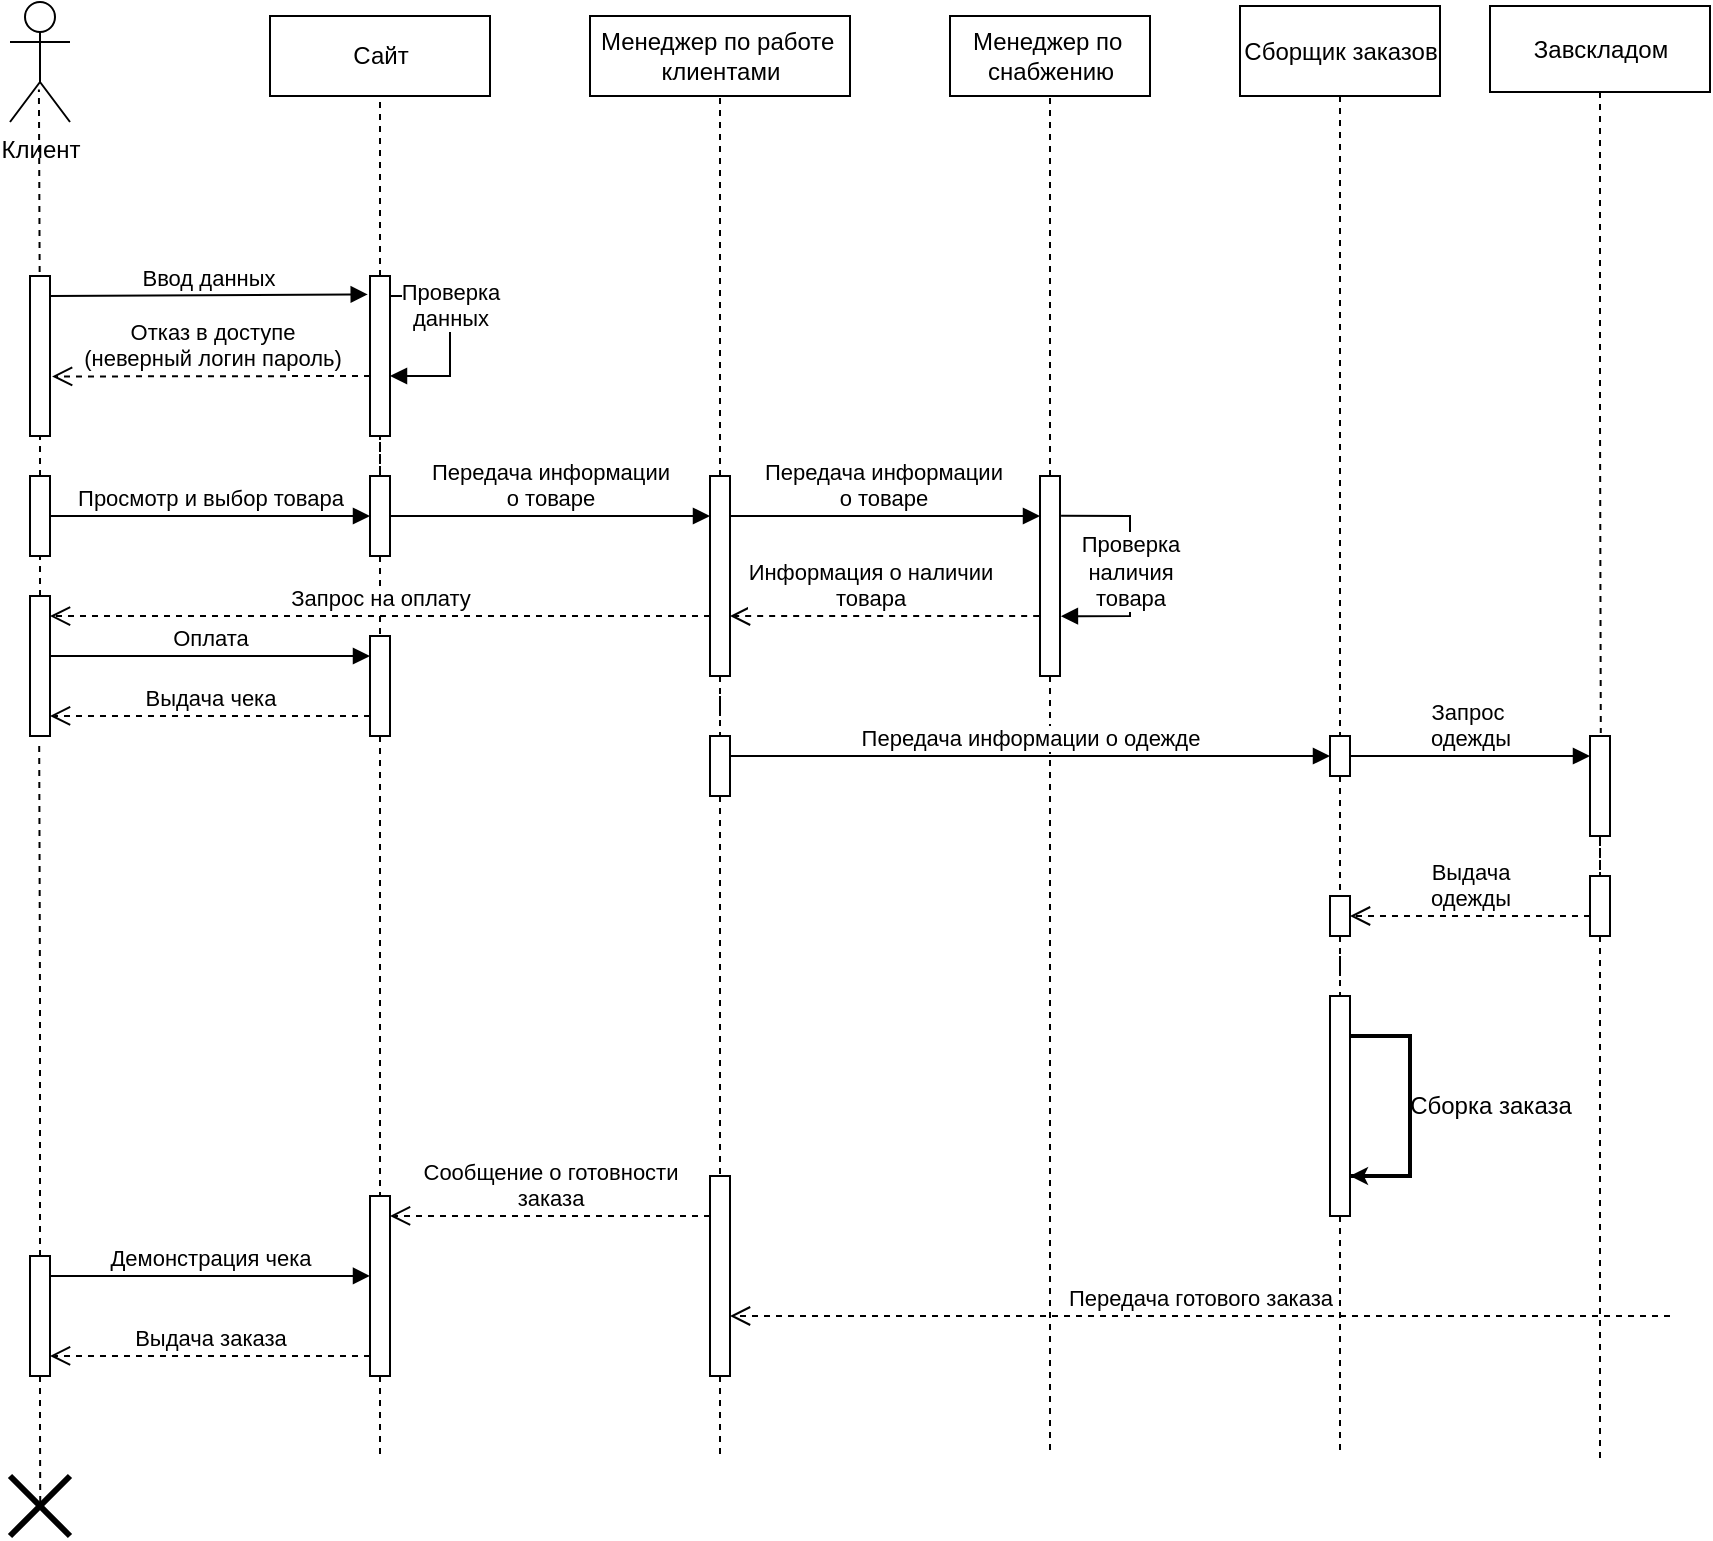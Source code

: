 <mxfile version="20.8.16" type="github">
  <diagram name="Страница 1" id="m2RSqw12BbcM5WCUWQPT">
    <mxGraphModel dx="1434" dy="764" grid="1" gridSize="10" guides="1" tooltips="1" connect="1" arrows="1" fold="1" page="1" pageScale="1" pageWidth="827" pageHeight="1169" math="0" shadow="0">
      <root>
        <mxCell id="0" />
        <mxCell id="1" parent="0" />
        <mxCell id="IIu5eBHM4CLS01pk-B7N-1" value="Клиент" style="shape=umlActor;verticalLabelPosition=bottom;verticalAlign=top;html=1;" vertex="1" parent="1">
          <mxGeometry x="110" y="23" width="30" height="60" as="geometry" />
        </mxCell>
        <mxCell id="IIu5eBHM4CLS01pk-B7N-2" value="Сайт" style="html=1;" vertex="1" parent="1">
          <mxGeometry x="240" y="30" width="110" height="40" as="geometry" />
        </mxCell>
        <mxCell id="IIu5eBHM4CLS01pk-B7N-3" value="Менеджер по работе&amp;nbsp;&lt;br&gt;клиентами" style="html=1;" vertex="1" parent="1">
          <mxGeometry x="400" y="30" width="130" height="40" as="geometry" />
        </mxCell>
        <mxCell id="IIu5eBHM4CLS01pk-B7N-4" value="Менеджер по&amp;nbsp;&lt;br&gt;снабжению" style="html=1;" vertex="1" parent="1">
          <mxGeometry x="580" y="30" width="100" height="40" as="geometry" />
        </mxCell>
        <mxCell id="IIu5eBHM4CLS01pk-B7N-5" style="edgeStyle=orthogonalEdgeStyle;rounded=0;orthogonalLoop=1;jettySize=auto;html=1;endArrow=none;endFill=0;dashed=1;" edge="1" parent="1" source="IIu5eBHM4CLS01pk-B7N-6" target="IIu5eBHM4CLS01pk-B7N-34">
          <mxGeometry relative="1" as="geometry">
            <mxPoint x="775.0" y="401.515" as="targetPoint" />
          </mxGeometry>
        </mxCell>
        <mxCell id="IIu5eBHM4CLS01pk-B7N-6" value="Сборщик заказов" style="html=1;" vertex="1" parent="1">
          <mxGeometry x="725" y="25" width="100" height="45" as="geometry" />
        </mxCell>
        <mxCell id="IIu5eBHM4CLS01pk-B7N-7" style="edgeStyle=orthogonalEdgeStyle;rounded=0;orthogonalLoop=1;jettySize=auto;html=1;entryX=0.482;entryY=0.729;entryDx=0;entryDy=0;entryPerimeter=0;dashed=1;endArrow=none;endFill=0;startArrow=none;" edge="1" parent="1" source="IIu5eBHM4CLS01pk-B7N-64" target="IIu5eBHM4CLS01pk-B7N-1">
          <mxGeometry relative="1" as="geometry" />
        </mxCell>
        <mxCell id="IIu5eBHM4CLS01pk-B7N-8" value="" style="html=1;points=[];perimeter=orthogonalPerimeter;" vertex="1" parent="1">
          <mxGeometry x="120" y="160" width="10" height="80" as="geometry" />
        </mxCell>
        <mxCell id="IIu5eBHM4CLS01pk-B7N-9" style="edgeStyle=orthogonalEdgeStyle;rounded=0;orthogonalLoop=1;jettySize=auto;html=1;endArrow=none;endFill=0;dashed=1;entryX=0.54;entryY=-0.029;entryDx=0;entryDy=0;entryPerimeter=0;" edge="1" parent="1" source="IIu5eBHM4CLS01pk-B7N-10" target="IIu5eBHM4CLS01pk-B7N-39">
          <mxGeometry relative="1" as="geometry">
            <mxPoint x="905.0" y="380" as="targetPoint" />
          </mxGeometry>
        </mxCell>
        <mxCell id="IIu5eBHM4CLS01pk-B7N-10" value="Завскладом" style="html=1;" vertex="1" parent="1">
          <mxGeometry x="850" y="25" width="110" height="43" as="geometry" />
        </mxCell>
        <mxCell id="IIu5eBHM4CLS01pk-B7N-13" style="edgeStyle=orthogonalEdgeStyle;rounded=0;orthogonalLoop=1;jettySize=auto;html=1;entryX=0.5;entryY=1;entryDx=0;entryDy=0;dashed=1;endArrow=none;endFill=0;" edge="1" parent="1" source="IIu5eBHM4CLS01pk-B7N-14" target="IIu5eBHM4CLS01pk-B7N-2">
          <mxGeometry relative="1" as="geometry" />
        </mxCell>
        <mxCell id="IIu5eBHM4CLS01pk-B7N-14" value="" style="html=1;points=[];perimeter=orthogonalPerimeter;" vertex="1" parent="1">
          <mxGeometry x="290" y="160" width="10" height="80" as="geometry" />
        </mxCell>
        <mxCell id="IIu5eBHM4CLS01pk-B7N-15" value="Ввод данных" style="html=1;verticalAlign=bottom;endArrow=block;rounded=0;entryX=-0.114;entryY=0.115;entryDx=0;entryDy=0;entryPerimeter=0;" edge="1" parent="1" target="IIu5eBHM4CLS01pk-B7N-14">
          <mxGeometry width="80" relative="1" as="geometry">
            <mxPoint x="130" y="170" as="sourcePoint" />
            <mxPoint x="210" y="170" as="targetPoint" />
          </mxGeometry>
        </mxCell>
        <mxCell id="IIu5eBHM4CLS01pk-B7N-16" value="Отказ в доступе&lt;br&gt;(неверный логин пароль)" style="html=1;verticalAlign=bottom;endArrow=open;dashed=1;endSize=8;rounded=0;entryX=1.104;entryY=0.628;entryDx=0;entryDy=0;entryPerimeter=0;exitX=0;exitY=0.625;exitDx=0;exitDy=0;exitPerimeter=0;" edge="1" parent="1" source="IIu5eBHM4CLS01pk-B7N-14" target="IIu5eBHM4CLS01pk-B7N-8">
          <mxGeometry relative="1" as="geometry">
            <mxPoint x="290" y="200" as="sourcePoint" />
            <mxPoint x="210" y="200" as="targetPoint" />
          </mxGeometry>
        </mxCell>
        <mxCell id="IIu5eBHM4CLS01pk-B7N-17" value="Проверка&lt;br&gt;данных" style="html=1;verticalAlign=bottom;endArrow=block;rounded=0;entryX=1;entryY=0.625;entryDx=0;entryDy=0;entryPerimeter=0;" edge="1" parent="1" target="IIu5eBHM4CLS01pk-B7N-14">
          <mxGeometry width="80" relative="1" as="geometry">
            <mxPoint x="300" y="170" as="sourcePoint" />
            <mxPoint x="310" y="200" as="targetPoint" />
            <Array as="points">
              <mxPoint x="330" y="170" />
              <mxPoint x="330" y="210" />
            </Array>
            <mxPoint as="offset" />
          </mxGeometry>
        </mxCell>
        <mxCell id="IIu5eBHM4CLS01pk-B7N-18" value="" style="html=1;points=[];perimeter=orthogonalPerimeter;" vertex="1" parent="1">
          <mxGeometry x="120" y="260" width="10" height="40" as="geometry" />
        </mxCell>
        <mxCell id="IIu5eBHM4CLS01pk-B7N-19" style="edgeStyle=orthogonalEdgeStyle;rounded=0;orthogonalLoop=1;jettySize=auto;html=1;entryX=0.5;entryY=1;entryDx=0;entryDy=0;entryPerimeter=0;endArrow=none;endFill=0;dashed=1;" edge="1" parent="1" source="IIu5eBHM4CLS01pk-B7N-21" target="IIu5eBHM4CLS01pk-B7N-14">
          <mxGeometry relative="1" as="geometry" />
        </mxCell>
        <mxCell id="IIu5eBHM4CLS01pk-B7N-20" style="edgeStyle=orthogonalEdgeStyle;rounded=0;orthogonalLoop=1;jettySize=auto;html=1;dashed=1;endArrow=none;endFill=0;startArrow=none;" edge="1" parent="1" source="IIu5eBHM4CLS01pk-B7N-66" target="IIu5eBHM4CLS01pk-B7N-56">
          <mxGeometry relative="1" as="geometry" />
        </mxCell>
        <mxCell id="IIu5eBHM4CLS01pk-B7N-21" value="" style="html=1;points=[];perimeter=orthogonalPerimeter;" vertex="1" parent="1">
          <mxGeometry x="290" y="260" width="10" height="40" as="geometry" />
        </mxCell>
        <mxCell id="IIu5eBHM4CLS01pk-B7N-22" value="Просмотр и выбор товара" style="html=1;verticalAlign=bottom;endArrow=block;rounded=0;entryX=0;entryY=0.5;entryDx=0;entryDy=0;entryPerimeter=0;exitX=1;exitY=0.5;exitDx=0;exitDy=0;exitPerimeter=0;" edge="1" parent="1" source="IIu5eBHM4CLS01pk-B7N-18" target="IIu5eBHM4CLS01pk-B7N-21">
          <mxGeometry width="80" relative="1" as="geometry">
            <mxPoint x="130" y="260" as="sourcePoint" />
            <mxPoint x="210" y="260" as="targetPoint" />
          </mxGeometry>
        </mxCell>
        <mxCell id="IIu5eBHM4CLS01pk-B7N-23" style="edgeStyle=orthogonalEdgeStyle;rounded=0;orthogonalLoop=1;jettySize=auto;html=1;entryX=0.5;entryY=1;entryDx=0;entryDy=0;endArrow=none;endFill=0;dashed=1;" edge="1" parent="1" source="IIu5eBHM4CLS01pk-B7N-25" target="IIu5eBHM4CLS01pk-B7N-3">
          <mxGeometry relative="1" as="geometry" />
        </mxCell>
        <mxCell id="IIu5eBHM4CLS01pk-B7N-24" style="edgeStyle=orthogonalEdgeStyle;rounded=0;orthogonalLoop=1;jettySize=auto;html=1;entryX=0.5;entryY=0;entryDx=0;entryDy=0;entryPerimeter=0;endArrow=none;endFill=0;dashed=1;" edge="1" parent="1" source="IIu5eBHM4CLS01pk-B7N-25" target="IIu5eBHM4CLS01pk-B7N-36">
          <mxGeometry relative="1" as="geometry" />
        </mxCell>
        <mxCell id="IIu5eBHM4CLS01pk-B7N-25" value="" style="html=1;points=[];perimeter=orthogonalPerimeter;" vertex="1" parent="1">
          <mxGeometry x="460" y="260" width="10" height="100" as="geometry" />
        </mxCell>
        <mxCell id="IIu5eBHM4CLS01pk-B7N-26" value="Передача информации&lt;br&gt;о товаре" style="html=1;verticalAlign=bottom;endArrow=block;rounded=0;entryX=0;entryY=0.2;entryDx=0;entryDy=0;entryPerimeter=0;" edge="1" parent="1" target="IIu5eBHM4CLS01pk-B7N-25">
          <mxGeometry width="80" relative="1" as="geometry">
            <mxPoint x="300" y="280" as="sourcePoint" />
            <mxPoint x="380" y="280" as="targetPoint" />
          </mxGeometry>
        </mxCell>
        <mxCell id="IIu5eBHM4CLS01pk-B7N-27" style="edgeStyle=orthogonalEdgeStyle;rounded=0;orthogonalLoop=1;jettySize=auto;html=1;entryX=0.5;entryY=1;entryDx=0;entryDy=0;endArrow=none;endFill=0;dashed=1;" edge="1" parent="1" source="IIu5eBHM4CLS01pk-B7N-29" target="IIu5eBHM4CLS01pk-B7N-4">
          <mxGeometry relative="1" as="geometry" />
        </mxCell>
        <mxCell id="IIu5eBHM4CLS01pk-B7N-28" style="edgeStyle=orthogonalEdgeStyle;rounded=0;orthogonalLoop=1;jettySize=auto;html=1;dashed=1;endArrow=none;endFill=0;" edge="1" parent="1" source="IIu5eBHM4CLS01pk-B7N-29">
          <mxGeometry relative="1" as="geometry">
            <mxPoint x="630" y="750" as="targetPoint" />
          </mxGeometry>
        </mxCell>
        <mxCell id="IIu5eBHM4CLS01pk-B7N-29" value="" style="html=1;points=[];perimeter=orthogonalPerimeter;" vertex="1" parent="1">
          <mxGeometry x="625" y="260" width="10" height="100" as="geometry" />
        </mxCell>
        <mxCell id="IIu5eBHM4CLS01pk-B7N-30" value="Передача информации&amp;nbsp;&lt;br&gt;о товаре&amp;nbsp;" style="html=1;verticalAlign=bottom;endArrow=block;rounded=0;" edge="1" parent="1" target="IIu5eBHM4CLS01pk-B7N-29">
          <mxGeometry width="80" relative="1" as="geometry">
            <mxPoint x="470" y="280" as="sourcePoint" />
            <mxPoint x="620" y="280" as="targetPoint" />
          </mxGeometry>
        </mxCell>
        <mxCell id="IIu5eBHM4CLS01pk-B7N-31" value="Проверка&lt;br&gt;наличия&lt;br&gt;товара" style="html=1;verticalAlign=bottom;endArrow=block;rounded=0;exitX=1.053;exitY=0.199;exitDx=0;exitDy=0;exitPerimeter=0;entryX=1.046;entryY=0.701;entryDx=0;entryDy=0;entryPerimeter=0;" edge="1" parent="1" source="IIu5eBHM4CLS01pk-B7N-29" target="IIu5eBHM4CLS01pk-B7N-29">
          <mxGeometry x="0.419" width="80" relative="1" as="geometry">
            <mxPoint x="640" y="280" as="sourcePoint" />
            <mxPoint x="640" y="330" as="targetPoint" />
            <Array as="points">
              <mxPoint x="670" y="280" />
              <mxPoint x="670" y="330" />
            </Array>
            <mxPoint as="offset" />
          </mxGeometry>
        </mxCell>
        <mxCell id="IIu5eBHM4CLS01pk-B7N-32" value="Информация о наличии&lt;br&gt;товара" style="html=1;verticalAlign=bottom;endArrow=open;dashed=1;endSize=8;rounded=0;exitX=-0.042;exitY=0.7;exitDx=0;exitDy=0;exitPerimeter=0;" edge="1" parent="1" source="IIu5eBHM4CLS01pk-B7N-29" target="IIu5eBHM4CLS01pk-B7N-25">
          <mxGeometry x="0.094" relative="1" as="geometry">
            <mxPoint x="620" y="330" as="sourcePoint" />
            <mxPoint x="540" y="330" as="targetPoint" />
            <mxPoint as="offset" />
          </mxGeometry>
        </mxCell>
        <mxCell id="IIu5eBHM4CLS01pk-B7N-33" style="edgeStyle=orthogonalEdgeStyle;rounded=0;orthogonalLoop=1;jettySize=auto;html=1;endArrow=none;endFill=0;dashed=1;entryX=0.5;entryY=0;entryDx=0;entryDy=0;entryPerimeter=0;startArrow=none;" edge="1" parent="1" source="IIu5eBHM4CLS01pk-B7N-62" target="IIu5eBHM4CLS01pk-B7N-43">
          <mxGeometry relative="1" as="geometry">
            <mxPoint x="775" y="460" as="targetPoint" />
          </mxGeometry>
        </mxCell>
        <mxCell id="IIu5eBHM4CLS01pk-B7N-34" value="" style="html=1;points=[];perimeter=orthogonalPerimeter;" vertex="1" parent="1">
          <mxGeometry x="770" y="390" width="10" height="20" as="geometry" />
        </mxCell>
        <mxCell id="IIu5eBHM4CLS01pk-B7N-35" style="edgeStyle=orthogonalEdgeStyle;rounded=0;orthogonalLoop=1;jettySize=auto;html=1;dashed=1;endArrow=none;endFill=0;" edge="1" parent="1" source="IIu5eBHM4CLS01pk-B7N-36">
          <mxGeometry relative="1" as="geometry">
            <mxPoint x="465" y="650" as="targetPoint" />
          </mxGeometry>
        </mxCell>
        <mxCell id="IIu5eBHM4CLS01pk-B7N-36" value="" style="html=1;points=[];perimeter=orthogonalPerimeter;" vertex="1" parent="1">
          <mxGeometry x="460" y="390" width="10" height="30" as="geometry" />
        </mxCell>
        <mxCell id="IIu5eBHM4CLS01pk-B7N-37" value="Передача информации о одежде" style="html=1;verticalAlign=bottom;endArrow=block;rounded=0;" edge="1" parent="1">
          <mxGeometry width="80" relative="1" as="geometry">
            <mxPoint x="470" y="400" as="sourcePoint" />
            <mxPoint x="770" y="400" as="targetPoint" />
          </mxGeometry>
        </mxCell>
        <mxCell id="IIu5eBHM4CLS01pk-B7N-38" style="edgeStyle=orthogonalEdgeStyle;rounded=0;orthogonalLoop=1;jettySize=auto;html=1;dashed=1;endArrow=none;endFill=0;" edge="1" parent="1" source="IIu5eBHM4CLS01pk-B7N-39" target="IIu5eBHM4CLS01pk-B7N-61">
          <mxGeometry relative="1" as="geometry" />
        </mxCell>
        <mxCell id="IIu5eBHM4CLS01pk-B7N-39" value="" style="html=1;points=[];perimeter=orthogonalPerimeter;" vertex="1" parent="1">
          <mxGeometry x="900" y="390" width="10" height="50" as="geometry" />
        </mxCell>
        <mxCell id="IIu5eBHM4CLS01pk-B7N-40" value="Запрос&amp;nbsp;&lt;br&gt;одежды" style="html=1;verticalAlign=bottom;endArrow=block;rounded=0;entryX=0;entryY=0.2;entryDx=0;entryDy=0;entryPerimeter=0;" edge="1" parent="1" target="IIu5eBHM4CLS01pk-B7N-39">
          <mxGeometry width="80" relative="1" as="geometry">
            <mxPoint x="780" y="400" as="sourcePoint" />
            <mxPoint x="860" y="400" as="targetPoint" />
          </mxGeometry>
        </mxCell>
        <mxCell id="IIu5eBHM4CLS01pk-B7N-41" value="Выдача&lt;br&gt;одежды" style="html=1;verticalAlign=bottom;endArrow=open;dashed=1;endSize=8;rounded=0;exitX=0;exitY=0.667;exitDx=0;exitDy=0;exitPerimeter=0;" edge="1" parent="1" source="IIu5eBHM4CLS01pk-B7N-61">
          <mxGeometry relative="1" as="geometry">
            <mxPoint x="900" y="440" as="sourcePoint" />
            <mxPoint x="780" y="480" as="targetPoint" />
          </mxGeometry>
        </mxCell>
        <mxCell id="IIu5eBHM4CLS01pk-B7N-42" style="edgeStyle=orthogonalEdgeStyle;rounded=0;orthogonalLoop=1;jettySize=auto;html=1;endArrow=none;endFill=0;dashed=1;" edge="1" parent="1" source="IIu5eBHM4CLS01pk-B7N-43">
          <mxGeometry relative="1" as="geometry">
            <mxPoint x="775" y="750" as="targetPoint" />
          </mxGeometry>
        </mxCell>
        <mxCell id="IIu5eBHM4CLS01pk-B7N-43" value="" style="html=1;points=[];perimeter=orthogonalPerimeter;" vertex="1" parent="1">
          <mxGeometry x="770" y="520" width="10" height="110" as="geometry" />
        </mxCell>
        <mxCell id="IIu5eBHM4CLS01pk-B7N-48" style="edgeStyle=orthogonalEdgeStyle;rounded=0;orthogonalLoop=1;jettySize=auto;html=1;dashed=1;endArrow=none;endFill=0;" edge="1" parent="1" source="IIu5eBHM4CLS01pk-B7N-49">
          <mxGeometry relative="1" as="geometry">
            <mxPoint x="465" y="750" as="targetPoint" />
          </mxGeometry>
        </mxCell>
        <mxCell id="IIu5eBHM4CLS01pk-B7N-49" value="" style="html=1;points=[];perimeter=orthogonalPerimeter;" vertex="1" parent="1">
          <mxGeometry x="460" y="610" width="10" height="100" as="geometry" />
        </mxCell>
        <mxCell id="IIu5eBHM4CLS01pk-B7N-50" style="edgeStyle=orthogonalEdgeStyle;rounded=0;orthogonalLoop=1;jettySize=auto;html=1;dashed=1;endArrow=none;endFill=0;entryX=0.504;entryY=0.462;entryDx=0;entryDy=0;entryPerimeter=0;" edge="1" parent="1" source="IIu5eBHM4CLS01pk-B7N-51" target="IIu5eBHM4CLS01pk-B7N-71">
          <mxGeometry relative="1" as="geometry">
            <mxPoint x="125" y="760" as="targetPoint" />
          </mxGeometry>
        </mxCell>
        <mxCell id="IIu5eBHM4CLS01pk-B7N-51" value="" style="html=1;points=[];perimeter=orthogonalPerimeter;" vertex="1" parent="1">
          <mxGeometry x="120" y="650" width="10" height="60" as="geometry" />
        </mxCell>
        <mxCell id="IIu5eBHM4CLS01pk-B7N-54" value="Передача готового заказа" style="html=1;verticalAlign=bottom;endArrow=open;dashed=1;endSize=8;rounded=0;" edge="1" parent="1">
          <mxGeometry relative="1" as="geometry">
            <mxPoint x="940" y="680" as="sourcePoint" />
            <mxPoint x="470" y="680" as="targetPoint" />
          </mxGeometry>
        </mxCell>
        <mxCell id="IIu5eBHM4CLS01pk-B7N-55" style="edgeStyle=orthogonalEdgeStyle;rounded=0;orthogonalLoop=1;jettySize=auto;html=1;dashed=1;endArrow=none;endFill=0;" edge="1" parent="1" source="IIu5eBHM4CLS01pk-B7N-56">
          <mxGeometry relative="1" as="geometry">
            <mxPoint x="295" y="750" as="targetPoint" />
          </mxGeometry>
        </mxCell>
        <mxCell id="IIu5eBHM4CLS01pk-B7N-56" value="" style="html=1;points=[];perimeter=orthogonalPerimeter;" vertex="1" parent="1">
          <mxGeometry x="290" y="620" width="10" height="90" as="geometry" />
        </mxCell>
        <mxCell id="IIu5eBHM4CLS01pk-B7N-57" value="Сообщение о готовности&lt;br&gt;заказа" style="html=1;verticalAlign=bottom;endArrow=open;dashed=1;endSize=8;rounded=0;entryX=1;entryY=0.111;entryDx=0;entryDy=0;entryPerimeter=0;" edge="1" parent="1" source="IIu5eBHM4CLS01pk-B7N-49" target="IIu5eBHM4CLS01pk-B7N-56">
          <mxGeometry relative="1" as="geometry">
            <mxPoint x="454" y="679.66" as="sourcePoint" />
            <mxPoint x="360" y="680" as="targetPoint" />
          </mxGeometry>
        </mxCell>
        <mxCell id="IIu5eBHM4CLS01pk-B7N-58" value="Демонстрация чека" style="html=1;verticalAlign=bottom;endArrow=block;rounded=0;entryX=0;entryY=0.444;entryDx=0;entryDy=0;entryPerimeter=0;exitX=1;exitY=0.167;exitDx=0;exitDy=0;exitPerimeter=0;" edge="1" parent="1" source="IIu5eBHM4CLS01pk-B7N-51" target="IIu5eBHM4CLS01pk-B7N-56">
          <mxGeometry width="80" relative="1" as="geometry">
            <mxPoint x="140" y="660" as="sourcePoint" />
            <mxPoint x="210" y="680" as="targetPoint" />
            <Array as="points">
              <mxPoint x="210" y="660" />
            </Array>
          </mxGeometry>
        </mxCell>
        <mxCell id="IIu5eBHM4CLS01pk-B7N-59" value="Выдача заказа" style="html=1;verticalAlign=bottom;endArrow=open;dashed=1;endSize=8;rounded=0;entryX=1;entryY=0.833;entryDx=0;entryDy=0;entryPerimeter=0;" edge="1" parent="1" target="IIu5eBHM4CLS01pk-B7N-51">
          <mxGeometry relative="1" as="geometry">
            <mxPoint x="290" y="700" as="sourcePoint" />
            <mxPoint x="210" y="700" as="targetPoint" />
          </mxGeometry>
        </mxCell>
        <mxCell id="IIu5eBHM4CLS01pk-B7N-60" style="edgeStyle=orthogonalEdgeStyle;rounded=0;orthogonalLoop=1;jettySize=auto;html=1;dashed=1;endArrow=none;endFill=0;" edge="1" parent="1" source="IIu5eBHM4CLS01pk-B7N-61">
          <mxGeometry relative="1" as="geometry">
            <mxPoint x="905" y="751.103" as="targetPoint" />
          </mxGeometry>
        </mxCell>
        <mxCell id="IIu5eBHM4CLS01pk-B7N-61" value="" style="html=1;points=[];perimeter=orthogonalPerimeter;" vertex="1" parent="1">
          <mxGeometry x="900" y="460" width="10" height="30" as="geometry" />
        </mxCell>
        <mxCell id="IIu5eBHM4CLS01pk-B7N-62" value="" style="html=1;points=[];perimeter=orthogonalPerimeter;" vertex="1" parent="1">
          <mxGeometry x="770" y="470" width="10" height="20" as="geometry" />
        </mxCell>
        <mxCell id="IIu5eBHM4CLS01pk-B7N-63" value="" style="edgeStyle=orthogonalEdgeStyle;rounded=0;orthogonalLoop=1;jettySize=auto;html=1;endArrow=none;endFill=0;dashed=1;entryX=0.5;entryY=0;entryDx=0;entryDy=0;entryPerimeter=0;" edge="1" parent="1" source="IIu5eBHM4CLS01pk-B7N-34" target="IIu5eBHM4CLS01pk-B7N-62">
          <mxGeometry relative="1" as="geometry">
            <mxPoint x="775" y="520" as="targetPoint" />
            <mxPoint x="775" y="440" as="sourcePoint" />
          </mxGeometry>
        </mxCell>
        <mxCell id="IIu5eBHM4CLS01pk-B7N-64" value="" style="html=1;points=[];perimeter=orthogonalPerimeter;" vertex="1" parent="1">
          <mxGeometry x="120" y="320" width="10" height="70" as="geometry" />
        </mxCell>
        <mxCell id="IIu5eBHM4CLS01pk-B7N-65" value="" style="edgeStyle=orthogonalEdgeStyle;rounded=0;orthogonalLoop=1;jettySize=auto;html=1;dashed=1;endArrow=none;endFill=0;entryX=0.46;entryY=1.058;entryDx=0;entryDy=0;entryPerimeter=0;" edge="1" parent="1" source="IIu5eBHM4CLS01pk-B7N-51" target="IIu5eBHM4CLS01pk-B7N-64">
          <mxGeometry relative="1" as="geometry">
            <mxPoint x="125.0" y="650" as="sourcePoint" />
            <mxPoint x="125" y="390" as="targetPoint" />
          </mxGeometry>
        </mxCell>
        <mxCell id="IIu5eBHM4CLS01pk-B7N-66" value="" style="html=1;points=[];perimeter=orthogonalPerimeter;" vertex="1" parent="1">
          <mxGeometry x="290" y="340" width="10" height="50" as="geometry" />
        </mxCell>
        <mxCell id="IIu5eBHM4CLS01pk-B7N-67" value="" style="edgeStyle=orthogonalEdgeStyle;rounded=0;orthogonalLoop=1;jettySize=auto;html=1;dashed=1;endArrow=none;endFill=0;" edge="1" parent="1" source="IIu5eBHM4CLS01pk-B7N-21" target="IIu5eBHM4CLS01pk-B7N-66">
          <mxGeometry relative="1" as="geometry">
            <mxPoint x="295" y="300" as="sourcePoint" />
            <mxPoint x="295" y="650" as="targetPoint" />
          </mxGeometry>
        </mxCell>
        <mxCell id="IIu5eBHM4CLS01pk-B7N-68" value="Запрос на оплату" style="html=1;verticalAlign=bottom;endArrow=open;dashed=1;endSize=8;rounded=0;entryX=1;entryY=0.143;entryDx=0;entryDy=0;entryPerimeter=0;" edge="1" parent="1" target="IIu5eBHM4CLS01pk-B7N-64">
          <mxGeometry relative="1" as="geometry">
            <mxPoint x="460" y="330" as="sourcePoint" />
            <mxPoint x="380" y="330" as="targetPoint" />
          </mxGeometry>
        </mxCell>
        <mxCell id="IIu5eBHM4CLS01pk-B7N-69" value="Оплата" style="html=1;verticalAlign=bottom;endArrow=block;rounded=0;entryX=0;entryY=0.2;entryDx=0;entryDy=0;entryPerimeter=0;exitX=1;exitY=0.429;exitDx=0;exitDy=0;exitPerimeter=0;" edge="1" parent="1" source="IIu5eBHM4CLS01pk-B7N-64" target="IIu5eBHM4CLS01pk-B7N-66">
          <mxGeometry width="80" relative="1" as="geometry">
            <mxPoint x="130" y="370" as="sourcePoint" />
            <mxPoint x="280" y="370" as="targetPoint" />
          </mxGeometry>
        </mxCell>
        <mxCell id="IIu5eBHM4CLS01pk-B7N-70" value="Выдача чека" style="html=1;verticalAlign=bottom;endArrow=open;dashed=1;endSize=8;rounded=0;entryX=1;entryY=0.857;entryDx=0;entryDy=0;entryPerimeter=0;" edge="1" parent="1" target="IIu5eBHM4CLS01pk-B7N-64">
          <mxGeometry relative="1" as="geometry">
            <mxPoint x="290" y="380" as="sourcePoint" />
            <mxPoint x="210" y="380" as="targetPoint" />
          </mxGeometry>
        </mxCell>
        <mxCell id="IIu5eBHM4CLS01pk-B7N-71" value="" style="shape=umlDestroy;whiteSpace=wrap;html=1;strokeWidth=3;" vertex="1" parent="1">
          <mxGeometry x="110" y="760" width="30" height="30" as="geometry" />
        </mxCell>
        <mxCell id="IIu5eBHM4CLS01pk-B7N-72" value="" style="strokeWidth=2;html=1;shape=mxgraph.flowchart.annotation_1;align=left;pointerEvents=1;rotation=-180;" vertex="1" parent="1">
          <mxGeometry x="780" y="540" width="30" height="70" as="geometry" />
        </mxCell>
        <mxCell id="IIu5eBHM4CLS01pk-B7N-73" value="" style="endArrow=classic;html=1;rounded=0;exitX=0;exitY=0;exitDx=0;exitDy=0;exitPerimeter=0;entryX=1;entryY=0;entryDx=0;entryDy=0;entryPerimeter=0;" edge="1" parent="1" source="IIu5eBHM4CLS01pk-B7N-72" target="IIu5eBHM4CLS01pk-B7N-72">
          <mxGeometry width="50" height="50" relative="1" as="geometry">
            <mxPoint x="460" y="510" as="sourcePoint" />
            <mxPoint x="510" y="460" as="targetPoint" />
          </mxGeometry>
        </mxCell>
        <mxCell id="IIu5eBHM4CLS01pk-B7N-74" value="Сборка заказа" style="text;html=1;align=center;verticalAlign=middle;resizable=0;points=[];autosize=1;strokeColor=none;fillColor=none;" vertex="1" parent="1">
          <mxGeometry x="800" y="560" width="100" height="30" as="geometry" />
        </mxCell>
      </root>
    </mxGraphModel>
  </diagram>
</mxfile>
